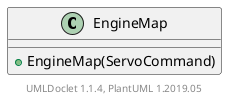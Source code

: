 @startuml

    class EngineMap [[EngineMap.html]] {
        +EngineMap(ServoCommand)
    }


    center footer UMLDoclet 1.1.4, PlantUML 1.2019.05
@enduml
